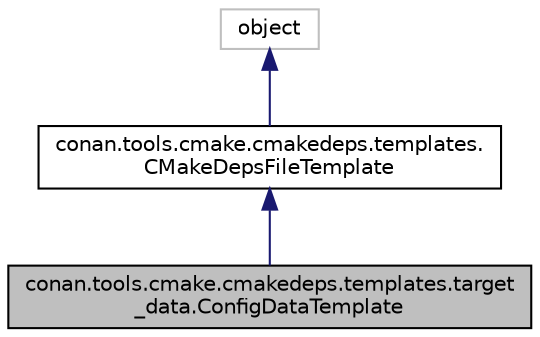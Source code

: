 digraph "conan.tools.cmake.cmakedeps.templates.target_data.ConfigDataTemplate"
{
 // LATEX_PDF_SIZE
  edge [fontname="Helvetica",fontsize="10",labelfontname="Helvetica",labelfontsize="10"];
  node [fontname="Helvetica",fontsize="10",shape=record];
  Node1 [label="conan.tools.cmake.cmakedeps.templates.target\l_data.ConfigDataTemplate",height=0.2,width=0.4,color="black", fillcolor="grey75", style="filled", fontcolor="black",tooltip=" "];
  Node2 -> Node1 [dir="back",color="midnightblue",fontsize="10",style="solid"];
  Node2 [label="conan.tools.cmake.cmakedeps.templates.\lCMakeDepsFileTemplate",height=0.2,width=0.4,color="black", fillcolor="white", style="filled",URL="$classconan_1_1tools_1_1cmake_1_1cmakedeps_1_1templates_1_1CMakeDepsFileTemplate.html",tooltip=" "];
  Node3 -> Node2 [dir="back",color="midnightblue",fontsize="10",style="solid"];
  Node3 [label="object",height=0.2,width=0.4,color="grey75", fillcolor="white", style="filled",tooltip=" "];
}
